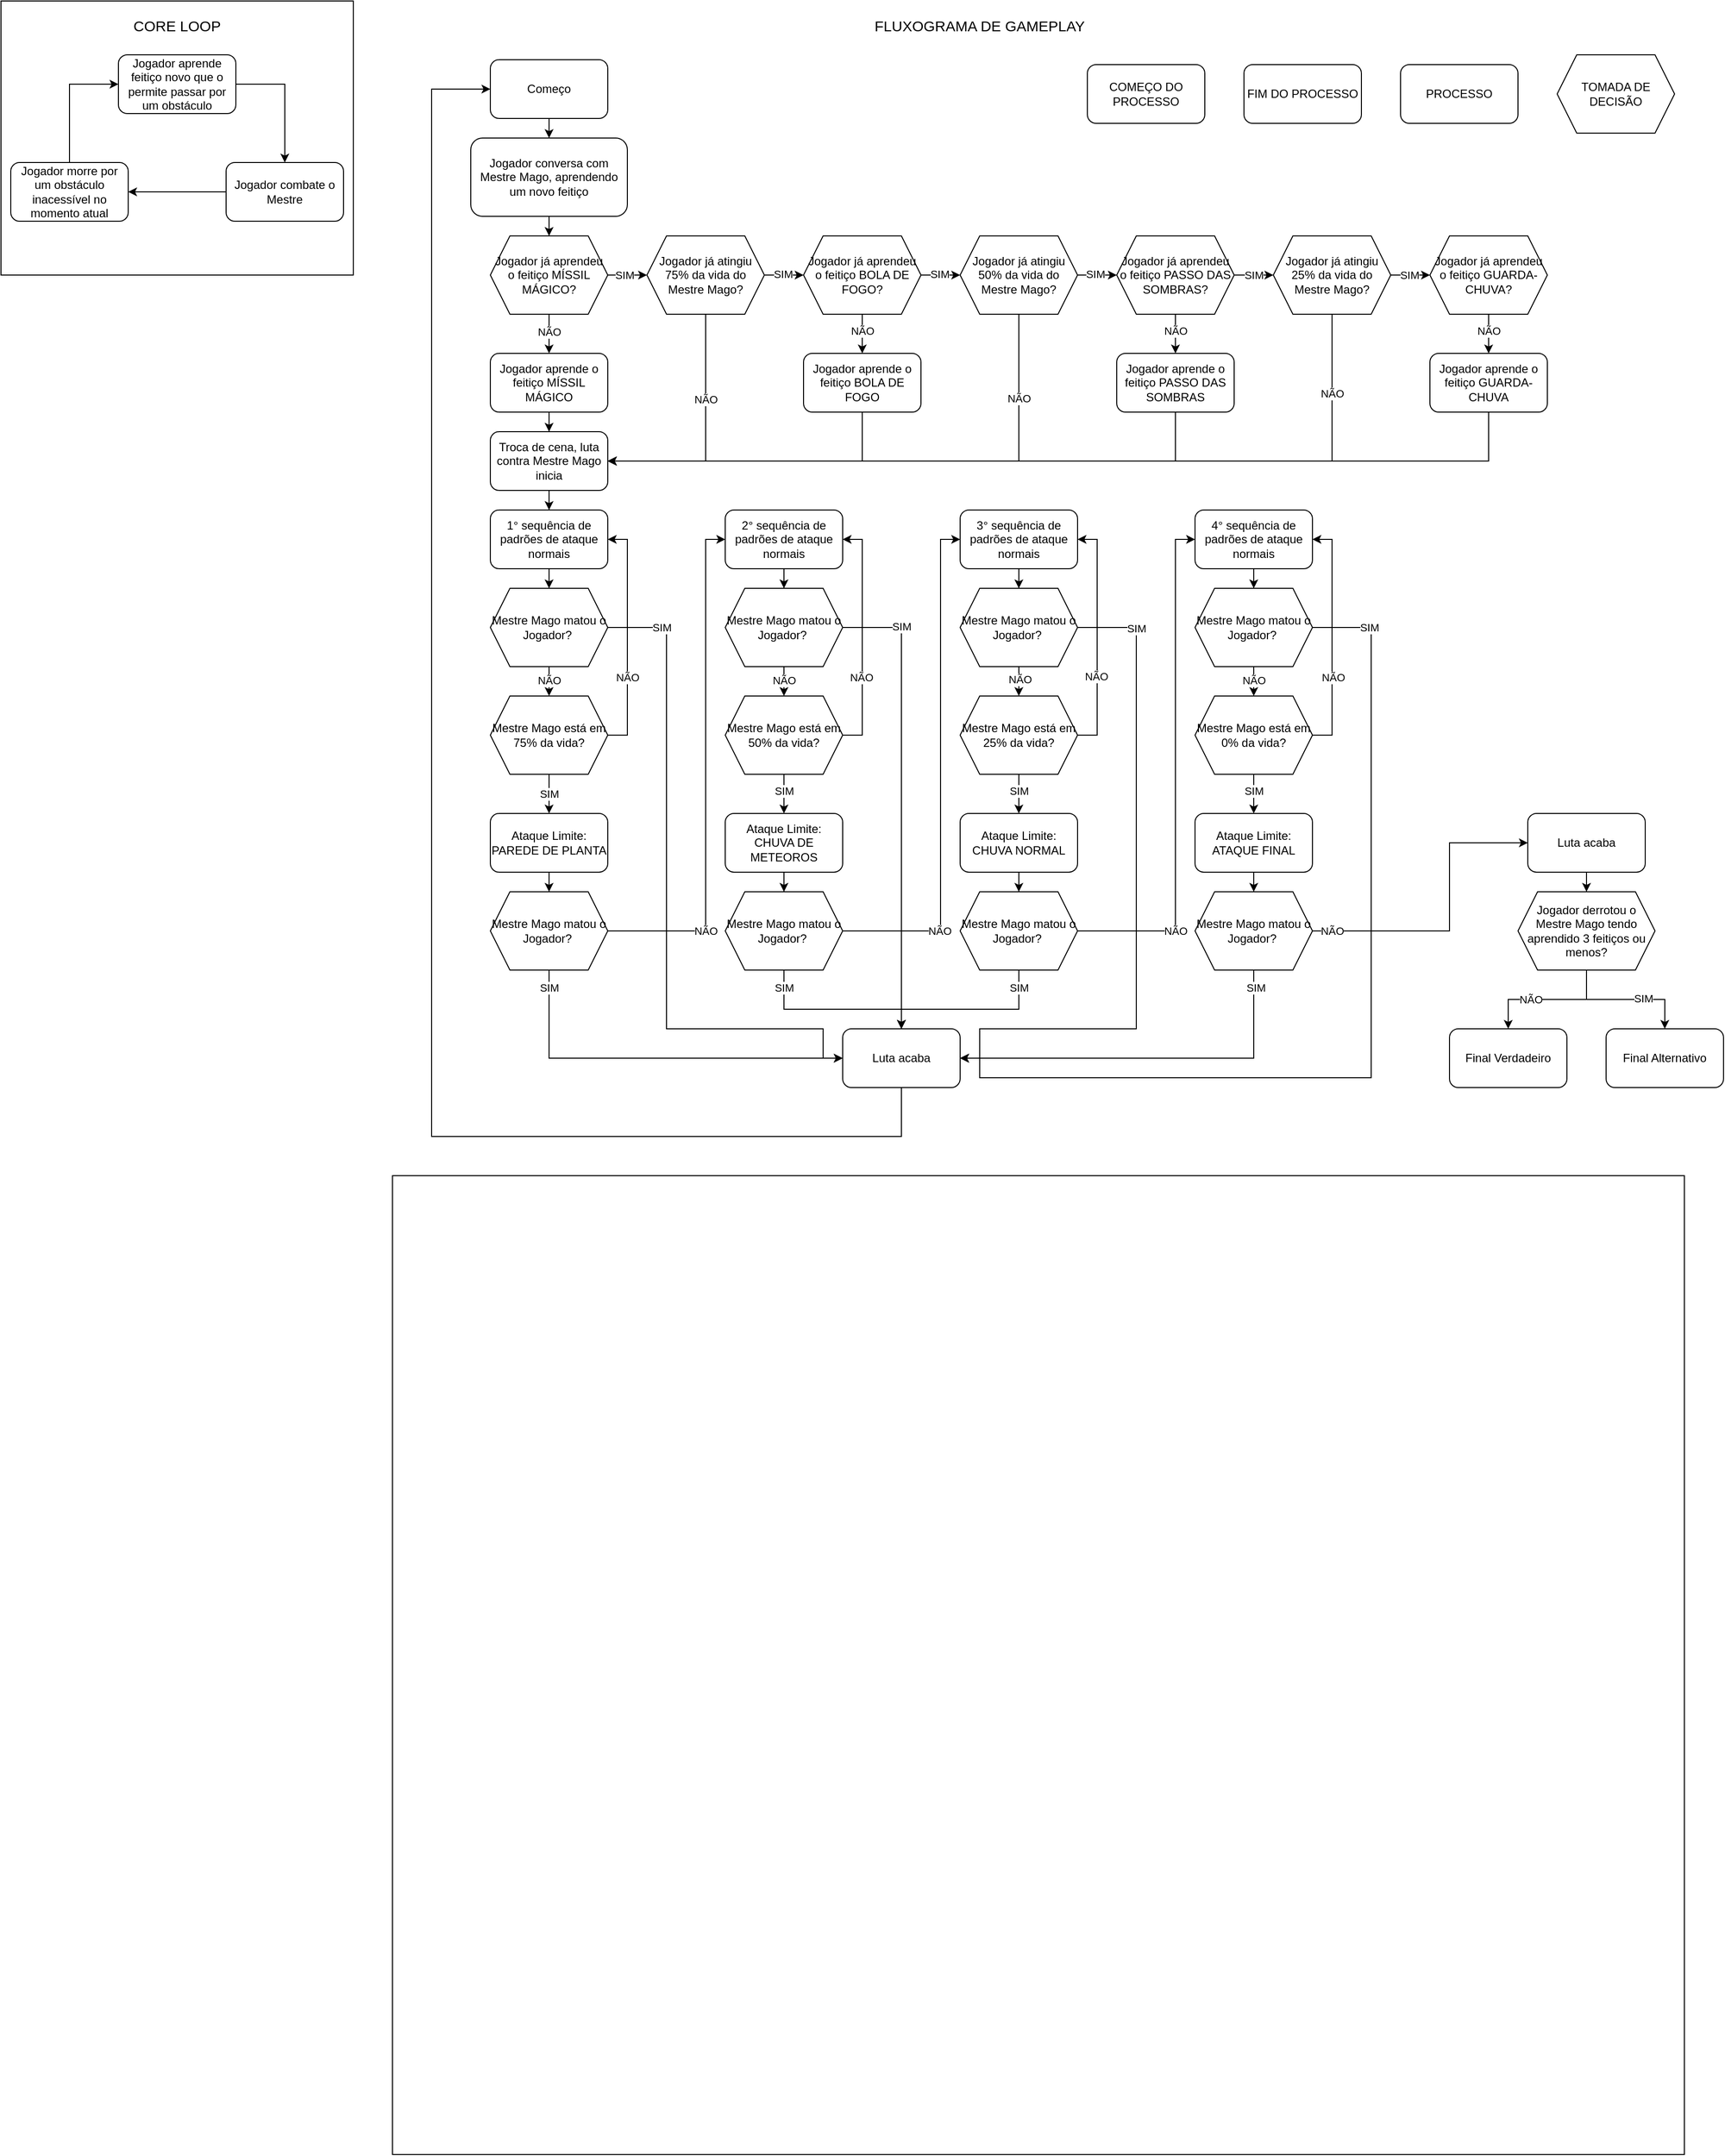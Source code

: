<mxfile version="28.0.7">
  <diagram name="Página-1" id="3i8s2AD5zy0yII2b-ubV">
    <mxGraphModel dx="2053" dy="672" grid="1" gridSize="10" guides="1" tooltips="1" connect="1" arrows="1" fold="1" page="1" pageScale="1" pageWidth="1000" pageHeight="2000" math="0" shadow="0">
      <root>
        <mxCell id="0" />
        <mxCell id="1" parent="0" />
        <mxCell id="Qa6UDb0__CtFwgnaw2m8-168" value="" style="rounded=0;whiteSpace=wrap;html=1;" vertex="1" parent="1">
          <mxGeometry x="200" y="1240" width="1320" height="1000" as="geometry" />
        </mxCell>
        <mxCell id="Qa6UDb0__CtFwgnaw2m8-167" value="FLUXOGRAMA DE GAMEPLAY" style="text;html=1;align=center;verticalAlign=middle;whiteSpace=wrap;rounded=0;fontSize=15;" vertex="1" parent="1">
          <mxGeometry x="200" y="50" width="1200" height="30" as="geometry" />
        </mxCell>
        <mxCell id="Qa6UDb0__CtFwgnaw2m8-43" value="" style="rounded=0;whiteSpace=wrap;html=1;" vertex="1" parent="1">
          <mxGeometry x="-200" y="40" width="360" height="280" as="geometry" />
        </mxCell>
        <mxCell id="vBZ28ntpl9EyvHKrwXHW-7" style="edgeStyle=orthogonalEdgeStyle;rounded=0;orthogonalLoop=1;jettySize=auto;html=1;entryX=0.5;entryY=0;entryDx=0;entryDy=0;" parent="1" source="vBZ28ntpl9EyvHKrwXHW-1" target="vBZ28ntpl9EyvHKrwXHW-2" edge="1">
          <mxGeometry relative="1" as="geometry">
            <Array as="points">
              <mxPoint x="90" y="125" />
            </Array>
          </mxGeometry>
        </mxCell>
        <mxCell id="vBZ28ntpl9EyvHKrwXHW-1" value="Jogador aprende feitiço novo que o permite passar por um obstáculo" style="rounded=1;whiteSpace=wrap;html=1;" parent="1" vertex="1">
          <mxGeometry x="-80" y="95" width="120" height="60" as="geometry" />
        </mxCell>
        <mxCell id="vBZ28ntpl9EyvHKrwXHW-4" style="edgeStyle=orthogonalEdgeStyle;rounded=0;orthogonalLoop=1;jettySize=auto;html=1;entryX=1;entryY=0.5;entryDx=0;entryDy=0;" parent="1" source="vBZ28ntpl9EyvHKrwXHW-2" target="vBZ28ntpl9EyvHKrwXHW-3" edge="1">
          <mxGeometry relative="1" as="geometry" />
        </mxCell>
        <mxCell id="vBZ28ntpl9EyvHKrwXHW-2" value="Jogador combate o Mestre" style="rounded=1;whiteSpace=wrap;html=1;" parent="1" vertex="1">
          <mxGeometry x="30" y="205" width="120" height="60" as="geometry" />
        </mxCell>
        <mxCell id="vBZ28ntpl9EyvHKrwXHW-5" style="edgeStyle=orthogonalEdgeStyle;rounded=0;orthogonalLoop=1;jettySize=auto;html=1;entryX=0;entryY=0.5;entryDx=0;entryDy=0;" parent="1" source="vBZ28ntpl9EyvHKrwXHW-3" target="vBZ28ntpl9EyvHKrwXHW-1" edge="1">
          <mxGeometry relative="1" as="geometry" />
        </mxCell>
        <mxCell id="vBZ28ntpl9EyvHKrwXHW-3" value="Jogador morre por um obstáculo inacessível no momento atual" style="rounded=1;whiteSpace=wrap;html=1;" parent="1" vertex="1">
          <mxGeometry x="-190" y="205" width="120" height="60" as="geometry" />
        </mxCell>
        <mxCell id="Qa6UDb0__CtFwgnaw2m8-10" style="edgeStyle=orthogonalEdgeStyle;rounded=0;orthogonalLoop=1;jettySize=auto;html=1;" edge="1" parent="1" source="Qa6UDb0__CtFwgnaw2m8-1" target="Qa6UDb0__CtFwgnaw2m8-3">
          <mxGeometry relative="1" as="geometry" />
        </mxCell>
        <mxCell id="Qa6UDb0__CtFwgnaw2m8-1" value="Começo" style="rounded=1;whiteSpace=wrap;html=1;fillColor=light-dark(#FFFFFF,#104E0E);" vertex="1" parent="1">
          <mxGeometry x="300" y="100" width="120" height="60" as="geometry" />
        </mxCell>
        <mxCell id="Qa6UDb0__CtFwgnaw2m8-76" style="edgeStyle=orthogonalEdgeStyle;rounded=0;orthogonalLoop=1;jettySize=auto;html=1;" edge="1" parent="1" source="Qa6UDb0__CtFwgnaw2m8-3" target="Qa6UDb0__CtFwgnaw2m8-45">
          <mxGeometry relative="1" as="geometry" />
        </mxCell>
        <mxCell id="Qa6UDb0__CtFwgnaw2m8-3" value="&lt;div&gt;Jogador conversa com Mestre Mago, aprendendo um novo feitiço&lt;/div&gt;" style="rounded=1;whiteSpace=wrap;html=1;" vertex="1" parent="1">
          <mxGeometry x="280" y="180" width="160" height="80" as="geometry" />
        </mxCell>
        <mxCell id="Qa6UDb0__CtFwgnaw2m8-12" style="edgeStyle=orthogonalEdgeStyle;rounded=0;orthogonalLoop=1;jettySize=auto;html=1;" edge="1" parent="1" source="Qa6UDb0__CtFwgnaw2m8-6" target="Qa6UDb0__CtFwgnaw2m8-7">
          <mxGeometry relative="1" as="geometry" />
        </mxCell>
        <mxCell id="Qa6UDb0__CtFwgnaw2m8-6" value="Troca de cena, luta contra Mestre Mago inicia" style="rounded=1;whiteSpace=wrap;html=1;" vertex="1" parent="1">
          <mxGeometry x="300" y="480" width="120" height="60" as="geometry" />
        </mxCell>
        <mxCell id="Qa6UDb0__CtFwgnaw2m8-301" style="edgeStyle=orthogonalEdgeStyle;rounded=0;orthogonalLoop=1;jettySize=auto;html=1;" edge="1" parent="1" source="Qa6UDb0__CtFwgnaw2m8-7" target="Qa6UDb0__CtFwgnaw2m8-300">
          <mxGeometry relative="1" as="geometry" />
        </mxCell>
        <mxCell id="Qa6UDb0__CtFwgnaw2m8-7" value="1° sequência de padrões de ataque normais" style="rounded=1;whiteSpace=wrap;html=1;" vertex="1" parent="1">
          <mxGeometry x="300" y="560" width="120" height="60" as="geometry" />
        </mxCell>
        <mxCell id="Qa6UDb0__CtFwgnaw2m8-17" style="edgeStyle=orthogonalEdgeStyle;rounded=0;orthogonalLoop=1;jettySize=auto;html=1;entryX=0;entryY=0.5;entryDx=0;entryDy=0;exitX=0.5;exitY=1;exitDx=0;exitDy=0;" edge="1" parent="1" source="Qa6UDb0__CtFwgnaw2m8-15" target="Qa6UDb0__CtFwgnaw2m8-1">
          <mxGeometry relative="1" as="geometry">
            <mxPoint x="300.0" y="90" as="targetPoint" />
            <Array as="points">
              <mxPoint x="720" y="1200" />
              <mxPoint x="240" y="1200" />
              <mxPoint x="240" y="130" />
            </Array>
          </mxGeometry>
        </mxCell>
        <mxCell id="Qa6UDb0__CtFwgnaw2m8-15" value="Luta acaba" style="rounded=1;whiteSpace=wrap;html=1;fillColor=light-dark(#FFFFFF,#9A3434);" vertex="1" parent="1">
          <mxGeometry x="660" y="1090" width="120" height="60" as="geometry" />
        </mxCell>
        <mxCell id="Qa6UDb0__CtFwgnaw2m8-180" style="edgeStyle=orthogonalEdgeStyle;rounded=0;orthogonalLoop=1;jettySize=auto;html=1;entryX=0.5;entryY=0;entryDx=0;entryDy=0;" edge="1" parent="1" source="Qa6UDb0__CtFwgnaw2m8-18" target="Qa6UDb0__CtFwgnaw2m8-37">
          <mxGeometry relative="1" as="geometry" />
        </mxCell>
        <mxCell id="Qa6UDb0__CtFwgnaw2m8-18" value="Ataque Limite: PAREDE DE PLANTA" style="rounded=1;whiteSpace=wrap;html=1;" vertex="1" parent="1">
          <mxGeometry x="300" y="870" width="120" height="60" as="geometry" />
        </mxCell>
        <mxCell id="Qa6UDb0__CtFwgnaw2m8-176" style="edgeStyle=orthogonalEdgeStyle;rounded=0;orthogonalLoop=1;jettySize=auto;html=1;" edge="1" parent="1" source="Qa6UDb0__CtFwgnaw2m8-24" target="Qa6UDb0__CtFwgnaw2m8-18">
          <mxGeometry relative="1" as="geometry" />
        </mxCell>
        <mxCell id="Qa6UDb0__CtFwgnaw2m8-177" value="SIM" style="edgeLabel;html=1;align=center;verticalAlign=middle;resizable=0;points=[];" vertex="1" connectable="0" parent="Qa6UDb0__CtFwgnaw2m8-176">
          <mxGeometry x="-0.258" y="1" relative="1" as="geometry">
            <mxPoint x="-1" y="5" as="offset" />
          </mxGeometry>
        </mxCell>
        <mxCell id="Qa6UDb0__CtFwgnaw2m8-245" style="edgeStyle=orthogonalEdgeStyle;rounded=0;orthogonalLoop=1;jettySize=auto;html=1;entryX=1;entryY=0.5;entryDx=0;entryDy=0;" edge="1" parent="1" source="Qa6UDb0__CtFwgnaw2m8-24" target="Qa6UDb0__CtFwgnaw2m8-7">
          <mxGeometry relative="1" as="geometry">
            <mxPoint x="420" y="700" as="targetPoint" />
            <Array as="points">
              <mxPoint x="440" y="790" />
              <mxPoint x="440" y="590" />
            </Array>
          </mxGeometry>
        </mxCell>
        <mxCell id="Qa6UDb0__CtFwgnaw2m8-246" value="NÃO" style="edgeLabel;html=1;align=center;verticalAlign=middle;resizable=0;points=[];" vertex="1" connectable="0" parent="Qa6UDb0__CtFwgnaw2m8-245">
          <mxGeometry x="-0.031" y="1" relative="1" as="geometry">
            <mxPoint x="1" y="37" as="offset" />
          </mxGeometry>
        </mxCell>
        <mxCell id="Qa6UDb0__CtFwgnaw2m8-24" value="Mestre Mago está em 75% da vida?" style="shape=hexagon;perimeter=hexagonPerimeter2;whiteSpace=wrap;html=1;fixedSize=1;fillColor=light-dark(#FFFFFF,#E28507);" vertex="1" parent="1">
          <mxGeometry x="300" y="750" width="120" height="80" as="geometry" />
        </mxCell>
        <mxCell id="Qa6UDb0__CtFwgnaw2m8-181" style="edgeStyle=orthogonalEdgeStyle;rounded=0;orthogonalLoop=1;jettySize=auto;html=1;entryX=0;entryY=0.5;entryDx=0;entryDy=0;" edge="1" parent="1" source="Qa6UDb0__CtFwgnaw2m8-37" target="Qa6UDb0__CtFwgnaw2m8-92">
          <mxGeometry relative="1" as="geometry">
            <Array as="points">
              <mxPoint x="520" y="990" />
              <mxPoint x="520" y="590" />
            </Array>
          </mxGeometry>
        </mxCell>
        <mxCell id="Qa6UDb0__CtFwgnaw2m8-182" value="NÃO" style="edgeLabel;html=1;align=center;verticalAlign=middle;resizable=0;points=[];" vertex="1" connectable="0" parent="Qa6UDb0__CtFwgnaw2m8-181">
          <mxGeometry x="0.042" relative="1" as="geometry">
            <mxPoint y="171" as="offset" />
          </mxGeometry>
        </mxCell>
        <mxCell id="Qa6UDb0__CtFwgnaw2m8-307" style="edgeStyle=orthogonalEdgeStyle;rounded=0;orthogonalLoop=1;jettySize=auto;html=1;entryX=0;entryY=0.5;entryDx=0;entryDy=0;" edge="1" parent="1" source="Qa6UDb0__CtFwgnaw2m8-37" target="Qa6UDb0__CtFwgnaw2m8-15">
          <mxGeometry relative="1" as="geometry">
            <mxPoint x="630" y="1100" as="targetPoint" />
            <Array as="points">
              <mxPoint x="360" y="1120" />
            </Array>
          </mxGeometry>
        </mxCell>
        <mxCell id="Qa6UDb0__CtFwgnaw2m8-314" value="SIM" style="edgeLabel;html=1;align=center;verticalAlign=middle;resizable=0;points=[];" vertex="1" connectable="0" parent="Qa6UDb0__CtFwgnaw2m8-307">
          <mxGeometry x="-0.907" relative="1" as="geometry">
            <mxPoint as="offset" />
          </mxGeometry>
        </mxCell>
        <mxCell id="Qa6UDb0__CtFwgnaw2m8-37" value="Mestre Mago matou o Jogador?&amp;nbsp;" style="shape=hexagon;perimeter=hexagonPerimeter2;whiteSpace=wrap;html=1;fixedSize=1;fillColor=light-dark(#FFFFFF,#E28507);" vertex="1" parent="1">
          <mxGeometry x="300" y="950" width="120" height="80" as="geometry" />
        </mxCell>
        <mxCell id="Qa6UDb0__CtFwgnaw2m8-44" value="CORE LOOP" style="text;html=1;align=center;verticalAlign=middle;whiteSpace=wrap;rounded=0;fontSize=15;" vertex="1" parent="1">
          <mxGeometry x="-200" y="50" width="360" height="30" as="geometry" />
        </mxCell>
        <mxCell id="Qa6UDb0__CtFwgnaw2m8-78" style="edgeStyle=orthogonalEdgeStyle;rounded=0;orthogonalLoop=1;jettySize=auto;html=1;entryX=0.5;entryY=0;entryDx=0;entryDy=0;" edge="1" parent="1" source="Qa6UDb0__CtFwgnaw2m8-45" target="Qa6UDb0__CtFwgnaw2m8-52">
          <mxGeometry relative="1" as="geometry" />
        </mxCell>
        <mxCell id="Qa6UDb0__CtFwgnaw2m8-79" value="NÃO" style="edgeLabel;html=1;align=center;verticalAlign=middle;resizable=0;points=[];" vertex="1" connectable="0" parent="Qa6UDb0__CtFwgnaw2m8-78">
          <mxGeometry x="-0.13" relative="1" as="geometry">
            <mxPoint as="offset" />
          </mxGeometry>
        </mxCell>
        <mxCell id="Qa6UDb0__CtFwgnaw2m8-81" style="edgeStyle=orthogonalEdgeStyle;rounded=0;orthogonalLoop=1;jettySize=auto;html=1;entryX=0;entryY=0.5;entryDx=0;entryDy=0;" edge="1" parent="1" source="Qa6UDb0__CtFwgnaw2m8-45" target="Qa6UDb0__CtFwgnaw2m8-250">
          <mxGeometry relative="1" as="geometry">
            <mxPoint x="440" y="410" as="targetPoint" />
            <Array as="points">
              <mxPoint x="450" y="320" />
              <mxPoint x="450" y="320" />
            </Array>
          </mxGeometry>
        </mxCell>
        <mxCell id="Qa6UDb0__CtFwgnaw2m8-253" value="SIM" style="edgeLabel;html=1;align=center;verticalAlign=middle;resizable=0;points=[];" vertex="1" connectable="0" parent="Qa6UDb0__CtFwgnaw2m8-81">
          <mxGeometry x="-0.15" relative="1" as="geometry">
            <mxPoint as="offset" />
          </mxGeometry>
        </mxCell>
        <mxCell id="Qa6UDb0__CtFwgnaw2m8-45" value="Jogador já aprendeu o feitiço MÍSSIL MÁGICO?" style="shape=hexagon;perimeter=hexagonPerimeter2;whiteSpace=wrap;html=1;fixedSize=1;fillColor=light-dark(#FFFFFF,#E28507);" vertex="1" parent="1">
          <mxGeometry x="300" y="280" width="120" height="80" as="geometry" />
        </mxCell>
        <mxCell id="Qa6UDb0__CtFwgnaw2m8-77" style="edgeStyle=orthogonalEdgeStyle;rounded=0;orthogonalLoop=1;jettySize=auto;html=1;entryX=0.5;entryY=0;entryDx=0;entryDy=0;" edge="1" parent="1" source="Qa6UDb0__CtFwgnaw2m8-52" target="Qa6UDb0__CtFwgnaw2m8-6">
          <mxGeometry relative="1" as="geometry" />
        </mxCell>
        <mxCell id="Qa6UDb0__CtFwgnaw2m8-52" value="Jogador aprende o feitiço MÍSSIL MÁGICO" style="rounded=1;whiteSpace=wrap;html=1;" vertex="1" parent="1">
          <mxGeometry x="300" y="400" width="120" height="60" as="geometry" />
        </mxCell>
        <mxCell id="Qa6UDb0__CtFwgnaw2m8-86" style="edgeStyle=orthogonalEdgeStyle;rounded=0;orthogonalLoop=1;jettySize=auto;html=1;entryX=0.5;entryY=0;entryDx=0;entryDy=0;" edge="1" parent="1" source="Qa6UDb0__CtFwgnaw2m8-83" target="Qa6UDb0__CtFwgnaw2m8-85">
          <mxGeometry relative="1" as="geometry" />
        </mxCell>
        <mxCell id="Qa6UDb0__CtFwgnaw2m8-87" value="NÃO" style="edgeLabel;html=1;align=center;verticalAlign=middle;resizable=0;points=[];" vertex="1" connectable="0" parent="Qa6UDb0__CtFwgnaw2m8-86">
          <mxGeometry x="-0.17" relative="1" as="geometry">
            <mxPoint as="offset" />
          </mxGeometry>
        </mxCell>
        <mxCell id="Qa6UDb0__CtFwgnaw2m8-262" style="edgeStyle=orthogonalEdgeStyle;rounded=0;orthogonalLoop=1;jettySize=auto;html=1;entryX=0;entryY=0.5;entryDx=0;entryDy=0;" edge="1" parent="1" source="Qa6UDb0__CtFwgnaw2m8-83" target="Qa6UDb0__CtFwgnaw2m8-261">
          <mxGeometry relative="1" as="geometry" />
        </mxCell>
        <mxCell id="Qa6UDb0__CtFwgnaw2m8-263" value="SIM" style="edgeLabel;html=1;align=center;verticalAlign=middle;resizable=0;points=[];" vertex="1" connectable="0" parent="Qa6UDb0__CtFwgnaw2m8-262">
          <mxGeometry x="-0.05" y="1" relative="1" as="geometry">
            <mxPoint as="offset" />
          </mxGeometry>
        </mxCell>
        <mxCell id="Qa6UDb0__CtFwgnaw2m8-83" value="Jogador já aprendeu o feitiço BOLA DE FOGO?" style="shape=hexagon;perimeter=hexagonPerimeter2;whiteSpace=wrap;html=1;fixedSize=1;fillColor=light-dark(#FFFFFF,#E28507);" vertex="1" parent="1">
          <mxGeometry x="620" y="280" width="120" height="80" as="geometry" />
        </mxCell>
        <mxCell id="Qa6UDb0__CtFwgnaw2m8-101" style="edgeStyle=orthogonalEdgeStyle;rounded=0;orthogonalLoop=1;jettySize=auto;html=1;exitX=0.5;exitY=1;exitDx=0;exitDy=0;" edge="1" parent="1" source="Qa6UDb0__CtFwgnaw2m8-85">
          <mxGeometry relative="1" as="geometry">
            <mxPoint x="420" y="510" as="targetPoint" />
            <Array as="points">
              <mxPoint x="680" y="510" />
            </Array>
          </mxGeometry>
        </mxCell>
        <mxCell id="Qa6UDb0__CtFwgnaw2m8-85" value="Jogador aprende o feitiço&amp;nbsp;BOLA DE FOGO" style="rounded=1;whiteSpace=wrap;html=1;" vertex="1" parent="1">
          <mxGeometry x="620" y="400" width="120" height="60" as="geometry" />
        </mxCell>
        <mxCell id="Qa6UDb0__CtFwgnaw2m8-322" style="edgeStyle=orthogonalEdgeStyle;rounded=0;orthogonalLoop=1;jettySize=auto;html=1;entryX=0.5;entryY=0;entryDx=0;entryDy=0;" edge="1" parent="1" source="Qa6UDb0__CtFwgnaw2m8-92" target="Qa6UDb0__CtFwgnaw2m8-317">
          <mxGeometry relative="1" as="geometry" />
        </mxCell>
        <mxCell id="Qa6UDb0__CtFwgnaw2m8-92" value="2° sequência de padrões de ataque normais" style="rounded=1;whiteSpace=wrap;html=1;" vertex="1" parent="1">
          <mxGeometry x="540" y="560" width="120" height="60" as="geometry" />
        </mxCell>
        <mxCell id="Qa6UDb0__CtFwgnaw2m8-196" style="edgeStyle=orthogonalEdgeStyle;rounded=0;orthogonalLoop=1;jettySize=auto;html=1;entryX=0.5;entryY=0;entryDx=0;entryDy=0;" edge="1" parent="1" source="Qa6UDb0__CtFwgnaw2m8-94" target="Qa6UDb0__CtFwgnaw2m8-195">
          <mxGeometry relative="1" as="geometry" />
        </mxCell>
        <mxCell id="Qa6UDb0__CtFwgnaw2m8-94" value="Ataque Limite: CHUVA DE METEOROS" style="rounded=1;whiteSpace=wrap;html=1;" vertex="1" parent="1">
          <mxGeometry x="540" y="870" width="120" height="60" as="geometry" />
        </mxCell>
        <mxCell id="Qa6UDb0__CtFwgnaw2m8-95" style="edgeStyle=orthogonalEdgeStyle;rounded=0;orthogonalLoop=1;jettySize=auto;html=1;" edge="1" source="Qa6UDb0__CtFwgnaw2m8-99" target="Qa6UDb0__CtFwgnaw2m8-94" parent="1">
          <mxGeometry relative="1" as="geometry" />
        </mxCell>
        <mxCell id="Qa6UDb0__CtFwgnaw2m8-96" value="&lt;div&gt;SIM&lt;/div&gt;" style="edgeLabel;html=1;align=center;verticalAlign=middle;resizable=0;points=[];" vertex="1" connectable="0" parent="Qa6UDb0__CtFwgnaw2m8-95">
          <mxGeometry x="-0.15" relative="1" as="geometry">
            <mxPoint as="offset" />
          </mxGeometry>
        </mxCell>
        <mxCell id="Qa6UDb0__CtFwgnaw2m8-99" value="Mestre Mago está em 50% da vida?" style="shape=hexagon;perimeter=hexagonPerimeter2;whiteSpace=wrap;html=1;fixedSize=1;fillColor=light-dark(#FFFFFF,#E28507);" vertex="1" parent="1">
          <mxGeometry x="540" y="750" width="120" height="80" as="geometry" />
        </mxCell>
        <mxCell id="Qa6UDb0__CtFwgnaw2m8-107" style="edgeStyle=orthogonalEdgeStyle;rounded=0;orthogonalLoop=1;jettySize=auto;html=1;entryX=0.5;entryY=0;entryDx=0;entryDy=0;" edge="1" source="Qa6UDb0__CtFwgnaw2m8-109" target="Qa6UDb0__CtFwgnaw2m8-111" parent="1">
          <mxGeometry relative="1" as="geometry" />
        </mxCell>
        <mxCell id="Qa6UDb0__CtFwgnaw2m8-108" value="NÃO" style="edgeLabel;html=1;align=center;verticalAlign=middle;resizable=0;points=[];" vertex="1" connectable="0" parent="Qa6UDb0__CtFwgnaw2m8-107">
          <mxGeometry x="-0.17" relative="1" as="geometry">
            <mxPoint as="offset" />
          </mxGeometry>
        </mxCell>
        <mxCell id="Qa6UDb0__CtFwgnaw2m8-143" style="edgeStyle=orthogonalEdgeStyle;rounded=0;orthogonalLoop=1;jettySize=auto;html=1;entryX=0;entryY=0.5;entryDx=0;entryDy=0;" edge="1" parent="1" source="Qa6UDb0__CtFwgnaw2m8-109" target="Qa6UDb0__CtFwgnaw2m8-266">
          <mxGeometry relative="1" as="geometry">
            <mxPoint x="1160" y="220" as="targetPoint" />
            <Array as="points">
              <mxPoint x="1060" y="320" />
            </Array>
          </mxGeometry>
        </mxCell>
        <mxCell id="Qa6UDb0__CtFwgnaw2m8-144" value="SIM" style="edgeLabel;html=1;align=center;verticalAlign=middle;resizable=0;points=[];" vertex="1" connectable="0" parent="Qa6UDb0__CtFwgnaw2m8-143">
          <mxGeometry x="-0.009" y="1" relative="1" as="geometry">
            <mxPoint y="1" as="offset" />
          </mxGeometry>
        </mxCell>
        <mxCell id="Qa6UDb0__CtFwgnaw2m8-109" value="Jogador já aprendeu o feitiço PASSO DAS SOMBRAS?" style="shape=hexagon;perimeter=hexagonPerimeter2;whiteSpace=wrap;html=1;fixedSize=1;fillColor=light-dark(#FFFFFF,#E28507);" vertex="1" parent="1">
          <mxGeometry x="940" y="280" width="120" height="80" as="geometry" />
        </mxCell>
        <mxCell id="Qa6UDb0__CtFwgnaw2m8-110" style="edgeStyle=orthogonalEdgeStyle;rounded=0;orthogonalLoop=1;jettySize=auto;html=1;entryX=1;entryY=0.5;entryDx=0;entryDy=0;" edge="1" source="Qa6UDb0__CtFwgnaw2m8-111" target="Qa6UDb0__CtFwgnaw2m8-6" parent="1">
          <mxGeometry relative="1" as="geometry">
            <mxPoint x="730" y="510" as="targetPoint" />
            <Array as="points">
              <mxPoint x="1000" y="510" />
            </Array>
          </mxGeometry>
        </mxCell>
        <mxCell id="Qa6UDb0__CtFwgnaw2m8-111" value="Jogador aprende o feitiço&amp;nbsp;PASSO DAS SOMBRAS" style="rounded=1;whiteSpace=wrap;html=1;" vertex="1" parent="1">
          <mxGeometry x="940" y="400" width="120" height="60" as="geometry" />
        </mxCell>
        <mxCell id="Qa6UDb0__CtFwgnaw2m8-328" style="edgeStyle=orthogonalEdgeStyle;rounded=0;orthogonalLoop=1;jettySize=auto;html=1;entryX=0.5;entryY=0;entryDx=0;entryDy=0;" edge="1" parent="1" source="Qa6UDb0__CtFwgnaw2m8-115" target="Qa6UDb0__CtFwgnaw2m8-327">
          <mxGeometry relative="1" as="geometry" />
        </mxCell>
        <mxCell id="Qa6UDb0__CtFwgnaw2m8-115" value="3° sequência de padrões de ataque normais" style="rounded=1;whiteSpace=wrap;html=1;" vertex="1" parent="1">
          <mxGeometry x="780" y="560" width="120" height="60" as="geometry" />
        </mxCell>
        <mxCell id="Qa6UDb0__CtFwgnaw2m8-128" style="edgeStyle=orthogonalEdgeStyle;rounded=0;orthogonalLoop=1;jettySize=auto;html=1;entryX=0.5;entryY=0;entryDx=0;entryDy=0;" edge="1" source="Qa6UDb0__CtFwgnaw2m8-130" target="Qa6UDb0__CtFwgnaw2m8-132" parent="1">
          <mxGeometry relative="1" as="geometry" />
        </mxCell>
        <mxCell id="Qa6UDb0__CtFwgnaw2m8-129" value="NÃO" style="edgeLabel;html=1;align=center;verticalAlign=middle;resizable=0;points=[];" vertex="1" connectable="0" parent="Qa6UDb0__CtFwgnaw2m8-128">
          <mxGeometry x="-0.17" relative="1" as="geometry">
            <mxPoint as="offset" />
          </mxGeometry>
        </mxCell>
        <mxCell id="Qa6UDb0__CtFwgnaw2m8-130" value="Jogador já aprendeu o feitiço GUARDA-CHUVA?" style="shape=hexagon;perimeter=hexagonPerimeter2;whiteSpace=wrap;html=1;fixedSize=1;fillColor=light-dark(#FFFFFF,#E28507);" vertex="1" parent="1">
          <mxGeometry x="1260" y="280" width="120" height="80" as="geometry" />
        </mxCell>
        <mxCell id="Qa6UDb0__CtFwgnaw2m8-131" style="edgeStyle=orthogonalEdgeStyle;rounded=0;orthogonalLoop=1;jettySize=auto;html=1;entryX=1;entryY=0.5;entryDx=0;entryDy=0;" edge="1" source="Qa6UDb0__CtFwgnaw2m8-132" target="Qa6UDb0__CtFwgnaw2m8-6" parent="1">
          <mxGeometry relative="1" as="geometry">
            <mxPoint x="740" y="510" as="targetPoint" />
            <Array as="points">
              <mxPoint x="1320" y="510" />
            </Array>
          </mxGeometry>
        </mxCell>
        <mxCell id="Qa6UDb0__CtFwgnaw2m8-132" value="Jogador aprende o feitiço GUARDA-CHUVA" style="rounded=1;whiteSpace=wrap;html=1;" vertex="1" parent="1">
          <mxGeometry x="1260" y="400" width="120" height="60" as="geometry" />
        </mxCell>
        <mxCell id="Qa6UDb0__CtFwgnaw2m8-334" style="edgeStyle=orthogonalEdgeStyle;rounded=0;orthogonalLoop=1;jettySize=auto;html=1;entryX=0.5;entryY=0;entryDx=0;entryDy=0;" edge="1" parent="1" source="Qa6UDb0__CtFwgnaw2m8-136" target="Qa6UDb0__CtFwgnaw2m8-333">
          <mxGeometry relative="1" as="geometry" />
        </mxCell>
        <mxCell id="Qa6UDb0__CtFwgnaw2m8-136" value="4° sequência de padrões de ataque normais" style="rounded=1;whiteSpace=wrap;html=1;" vertex="1" parent="1">
          <mxGeometry x="1020" y="560" width="120" height="60" as="geometry" />
        </mxCell>
        <mxCell id="Qa6UDb0__CtFwgnaw2m8-197" style="edgeStyle=orthogonalEdgeStyle;rounded=0;orthogonalLoop=1;jettySize=auto;html=1;entryX=0;entryY=0.5;entryDx=0;entryDy=0;" edge="1" parent="1" source="Qa6UDb0__CtFwgnaw2m8-195" target="Qa6UDb0__CtFwgnaw2m8-115">
          <mxGeometry relative="1" as="geometry">
            <Array as="points">
              <mxPoint x="760" y="990" />
              <mxPoint x="760" y="590" />
            </Array>
          </mxGeometry>
        </mxCell>
        <mxCell id="Qa6UDb0__CtFwgnaw2m8-198" value="NÃO" style="edgeLabel;html=1;align=center;verticalAlign=middle;resizable=0;points=[];" vertex="1" connectable="0" parent="Qa6UDb0__CtFwgnaw2m8-197">
          <mxGeometry x="0.033" y="1" relative="1" as="geometry">
            <mxPoint y="168" as="offset" />
          </mxGeometry>
        </mxCell>
        <mxCell id="Qa6UDb0__CtFwgnaw2m8-226" style="edgeStyle=orthogonalEdgeStyle;rounded=0;orthogonalLoop=1;jettySize=auto;html=1;exitX=0.5;exitY=1;exitDx=0;exitDy=0;entryX=0.5;entryY=0;entryDx=0;entryDy=0;" edge="1" parent="1" source="Qa6UDb0__CtFwgnaw2m8-195" target="Qa6UDb0__CtFwgnaw2m8-15">
          <mxGeometry relative="1" as="geometry">
            <mxPoint x="720" y="960" as="targetPoint" />
            <Array as="points">
              <mxPoint x="600" y="1070" />
              <mxPoint x="720" y="1070" />
            </Array>
          </mxGeometry>
        </mxCell>
        <mxCell id="Qa6UDb0__CtFwgnaw2m8-342" value="SIM" style="edgeLabel;html=1;align=center;verticalAlign=middle;resizable=0;points=[];" vertex="1" connectable="0" parent="Qa6UDb0__CtFwgnaw2m8-226">
          <mxGeometry x="-0.807" relative="1" as="geometry">
            <mxPoint as="offset" />
          </mxGeometry>
        </mxCell>
        <mxCell id="Qa6UDb0__CtFwgnaw2m8-195" value="Mestre Mago matou o Jogador?&amp;nbsp;" style="shape=hexagon;perimeter=hexagonPerimeter2;whiteSpace=wrap;html=1;fixedSize=1;fillColor=light-dark(#FFFFFF,#E28507);" vertex="1" parent="1">
          <mxGeometry x="540" y="950" width="120" height="80" as="geometry" />
        </mxCell>
        <mxCell id="Qa6UDb0__CtFwgnaw2m8-200" value="Mestre Mago está em 25% da vida?" style="shape=hexagon;perimeter=hexagonPerimeter2;whiteSpace=wrap;html=1;fixedSize=1;fillColor=light-dark(#FFFFFF,#E28507);" vertex="1" parent="1">
          <mxGeometry x="780" y="750" width="120" height="80" as="geometry" />
        </mxCell>
        <mxCell id="Qa6UDb0__CtFwgnaw2m8-201" style="edgeStyle=orthogonalEdgeStyle;rounded=0;orthogonalLoop=1;jettySize=auto;html=1;" edge="1" source="Qa6UDb0__CtFwgnaw2m8-200" target="Qa6UDb0__CtFwgnaw2m8-203" parent="1">
          <mxGeometry relative="1" as="geometry" />
        </mxCell>
        <mxCell id="Qa6UDb0__CtFwgnaw2m8-202" value="&lt;div&gt;SIM&lt;/div&gt;" style="edgeLabel;html=1;align=center;verticalAlign=middle;resizable=0;points=[];" vertex="1" connectable="0" parent="Qa6UDb0__CtFwgnaw2m8-201">
          <mxGeometry x="-0.15" relative="1" as="geometry">
            <mxPoint as="offset" />
          </mxGeometry>
        </mxCell>
        <mxCell id="Qa6UDb0__CtFwgnaw2m8-203" value="Ataque Limite: CHUVA NORMAL" style="rounded=1;whiteSpace=wrap;html=1;" vertex="1" parent="1">
          <mxGeometry x="780" y="870" width="120" height="60" as="geometry" />
        </mxCell>
        <mxCell id="Qa6UDb0__CtFwgnaw2m8-204" style="edgeStyle=orthogonalEdgeStyle;rounded=0;orthogonalLoop=1;jettySize=auto;html=1;entryX=0.5;entryY=0;entryDx=0;entryDy=0;" edge="1" source="Qa6UDb0__CtFwgnaw2m8-203" target="Qa6UDb0__CtFwgnaw2m8-205" parent="1">
          <mxGeometry relative="1" as="geometry" />
        </mxCell>
        <mxCell id="Qa6UDb0__CtFwgnaw2m8-227" style="edgeStyle=orthogonalEdgeStyle;rounded=0;orthogonalLoop=1;jettySize=auto;html=1;exitX=0.5;exitY=1;exitDx=0;exitDy=0;entryX=0.5;entryY=0;entryDx=0;entryDy=0;" edge="1" parent="1" source="Qa6UDb0__CtFwgnaw2m8-205" target="Qa6UDb0__CtFwgnaw2m8-15">
          <mxGeometry relative="1" as="geometry">
            <mxPoint x="730" y="1080" as="targetPoint" />
            <Array as="points">
              <mxPoint x="840" y="1070" />
              <mxPoint x="720" y="1070" />
            </Array>
          </mxGeometry>
        </mxCell>
        <mxCell id="Qa6UDb0__CtFwgnaw2m8-340" value="SIM" style="edgeLabel;html=1;align=center;verticalAlign=middle;resizable=0;points=[];" vertex="1" connectable="0" parent="Qa6UDb0__CtFwgnaw2m8-227">
          <mxGeometry x="-0.807" relative="1" as="geometry">
            <mxPoint as="offset" />
          </mxGeometry>
        </mxCell>
        <mxCell id="Qa6UDb0__CtFwgnaw2m8-205" value="Mestre Mago matou o Jogador?&amp;nbsp;" style="shape=hexagon;perimeter=hexagonPerimeter2;whiteSpace=wrap;html=1;fixedSize=1;fillColor=light-dark(#FFFFFF,#E28507);" vertex="1" parent="1">
          <mxGeometry x="780" y="950" width="120" height="80" as="geometry" />
        </mxCell>
        <mxCell id="Qa6UDb0__CtFwgnaw2m8-206" style="edgeStyle=orthogonalEdgeStyle;rounded=0;orthogonalLoop=1;jettySize=auto;html=1;entryX=0;entryY=0.5;entryDx=0;entryDy=0;" edge="1" source="Qa6UDb0__CtFwgnaw2m8-205" parent="1">
          <mxGeometry relative="1" as="geometry">
            <mxPoint x="1020" y="590" as="targetPoint" />
            <Array as="points">
              <mxPoint x="1000" y="990" />
              <mxPoint x="1000" y="590" />
            </Array>
          </mxGeometry>
        </mxCell>
        <mxCell id="Qa6UDb0__CtFwgnaw2m8-207" value="NÃO" style="edgeLabel;html=1;align=center;verticalAlign=middle;resizable=0;points=[];" vertex="1" connectable="0" parent="Qa6UDb0__CtFwgnaw2m8-206">
          <mxGeometry x="0.033" y="1" relative="1" as="geometry">
            <mxPoint x="1" y="168" as="offset" />
          </mxGeometry>
        </mxCell>
        <mxCell id="Qa6UDb0__CtFwgnaw2m8-210" value="Mestre Mago está em 0% da vida?" style="shape=hexagon;perimeter=hexagonPerimeter2;whiteSpace=wrap;html=1;fixedSize=1;fillColor=light-dark(#FFFFFF,#E28507);" vertex="1" parent="1">
          <mxGeometry x="1020" y="750" width="120" height="80" as="geometry" />
        </mxCell>
        <mxCell id="Qa6UDb0__CtFwgnaw2m8-211" style="edgeStyle=orthogonalEdgeStyle;rounded=0;orthogonalLoop=1;jettySize=auto;html=1;" edge="1" source="Qa6UDb0__CtFwgnaw2m8-210" target="Qa6UDb0__CtFwgnaw2m8-213" parent="1">
          <mxGeometry relative="1" as="geometry" />
        </mxCell>
        <mxCell id="Qa6UDb0__CtFwgnaw2m8-212" value="&lt;div&gt;SIM&lt;/div&gt;" style="edgeLabel;html=1;align=center;verticalAlign=middle;resizable=0;points=[];" vertex="1" connectable="0" parent="Qa6UDb0__CtFwgnaw2m8-211">
          <mxGeometry x="-0.15" relative="1" as="geometry">
            <mxPoint as="offset" />
          </mxGeometry>
        </mxCell>
        <mxCell id="Qa6UDb0__CtFwgnaw2m8-213" value="Ataque Limite: ATAQUE FINAL" style="rounded=1;whiteSpace=wrap;html=1;" vertex="1" parent="1">
          <mxGeometry x="1020" y="870" width="120" height="60" as="geometry" />
        </mxCell>
        <mxCell id="Qa6UDb0__CtFwgnaw2m8-223" style="edgeStyle=orthogonalEdgeStyle;rounded=0;orthogonalLoop=1;jettySize=auto;html=1;entryX=1;entryY=0.5;entryDx=0;entryDy=0;" edge="1" parent="1" source="Qa6UDb0__CtFwgnaw2m8-214" target="Qa6UDb0__CtFwgnaw2m8-15">
          <mxGeometry relative="1" as="geometry">
            <mxPoint x="720" y="960" as="targetPoint" />
            <Array as="points">
              <mxPoint x="1080" y="1120" />
            </Array>
          </mxGeometry>
        </mxCell>
        <mxCell id="Qa6UDb0__CtFwgnaw2m8-338" value="SIM" style="edgeLabel;html=1;align=center;verticalAlign=middle;resizable=0;points=[];" vertex="1" connectable="0" parent="Qa6UDb0__CtFwgnaw2m8-223">
          <mxGeometry x="-0.909" y="2" relative="1" as="geometry">
            <mxPoint as="offset" />
          </mxGeometry>
        </mxCell>
        <mxCell id="Qa6UDb0__CtFwgnaw2m8-239" style="edgeStyle=orthogonalEdgeStyle;rounded=0;orthogonalLoop=1;jettySize=auto;html=1;entryX=0;entryY=0.5;entryDx=0;entryDy=0;" edge="1" parent="1" source="Qa6UDb0__CtFwgnaw2m8-214" target="Qa6UDb0__CtFwgnaw2m8-282">
          <mxGeometry relative="1" as="geometry">
            <mxPoint x="1180.0" y="880.0" as="targetPoint" />
            <Array as="points">
              <mxPoint x="1280" y="990" />
              <mxPoint x="1280" y="900" />
            </Array>
          </mxGeometry>
        </mxCell>
        <mxCell id="Qa6UDb0__CtFwgnaw2m8-349" value="NÃO" style="edgeLabel;html=1;align=center;verticalAlign=middle;resizable=0;points=[];" vertex="1" connectable="0" parent="Qa6UDb0__CtFwgnaw2m8-239">
          <mxGeometry x="-0.872" relative="1" as="geometry">
            <mxPoint as="offset" />
          </mxGeometry>
        </mxCell>
        <mxCell id="Qa6UDb0__CtFwgnaw2m8-214" value="Mestre Mago matou o Jogador?&amp;nbsp;" style="shape=hexagon;perimeter=hexagonPerimeter2;whiteSpace=wrap;html=1;fixedSize=1;fillColor=light-dark(#FFFFFF,#E28507);" vertex="1" parent="1">
          <mxGeometry x="1020" y="950" width="120" height="80" as="geometry" />
        </mxCell>
        <mxCell id="Qa6UDb0__CtFwgnaw2m8-215" style="edgeStyle=orthogonalEdgeStyle;rounded=0;orthogonalLoop=1;jettySize=auto;html=1;entryX=0.5;entryY=0;entryDx=0;entryDy=0;" edge="1" source="Qa6UDb0__CtFwgnaw2m8-213" target="Qa6UDb0__CtFwgnaw2m8-214" parent="1">
          <mxGeometry relative="1" as="geometry" />
        </mxCell>
        <mxCell id="Qa6UDb0__CtFwgnaw2m8-247" value="Final Alternativo" style="rounded=1;whiteSpace=wrap;html=1;fillColor=light-dark(#FFFFFF,#9A3434);" vertex="1" parent="1">
          <mxGeometry x="1440" y="1090" width="120" height="60" as="geometry" />
        </mxCell>
        <mxCell id="Qa6UDb0__CtFwgnaw2m8-255" style="edgeStyle=orthogonalEdgeStyle;rounded=0;orthogonalLoop=1;jettySize=auto;html=1;entryX=1;entryY=0.5;entryDx=0;entryDy=0;" edge="1" parent="1" source="Qa6UDb0__CtFwgnaw2m8-250" target="Qa6UDb0__CtFwgnaw2m8-6">
          <mxGeometry relative="1" as="geometry">
            <Array as="points">
              <mxPoint x="520" y="510" />
            </Array>
          </mxGeometry>
        </mxCell>
        <mxCell id="Qa6UDb0__CtFwgnaw2m8-256" value="NÃO" style="edgeLabel;html=1;align=center;verticalAlign=middle;resizable=0;points=[];" vertex="1" connectable="0" parent="Qa6UDb0__CtFwgnaw2m8-255">
          <mxGeometry x="-0.128" relative="1" as="geometry">
            <mxPoint y="-22" as="offset" />
          </mxGeometry>
        </mxCell>
        <mxCell id="Qa6UDb0__CtFwgnaw2m8-257" style="edgeStyle=orthogonalEdgeStyle;rounded=0;orthogonalLoop=1;jettySize=auto;html=1;entryX=0;entryY=0.5;entryDx=0;entryDy=0;" edge="1" parent="1" source="Qa6UDb0__CtFwgnaw2m8-250" target="Qa6UDb0__CtFwgnaw2m8-83">
          <mxGeometry relative="1" as="geometry" />
        </mxCell>
        <mxCell id="Qa6UDb0__CtFwgnaw2m8-258" value="SIM" style="edgeLabel;html=1;align=center;verticalAlign=middle;resizable=0;points=[];" vertex="1" connectable="0" parent="Qa6UDb0__CtFwgnaw2m8-257">
          <mxGeometry x="-0.084" y="1" relative="1" as="geometry">
            <mxPoint as="offset" />
          </mxGeometry>
        </mxCell>
        <mxCell id="Qa6UDb0__CtFwgnaw2m8-250" value="Jogador já atingiu 75% da vida do Mestre Mago?" style="shape=hexagon;perimeter=hexagonPerimeter2;whiteSpace=wrap;html=1;fixedSize=1;fillColor=light-dark(#FFFFFF,#E28507);" vertex="1" parent="1">
          <mxGeometry x="460" y="280" width="120" height="80" as="geometry" />
        </mxCell>
        <mxCell id="Qa6UDb0__CtFwgnaw2m8-264" style="edgeStyle=orthogonalEdgeStyle;rounded=0;orthogonalLoop=1;jettySize=auto;html=1;entryX=0;entryY=0.5;entryDx=0;entryDy=0;" edge="1" parent="1" source="Qa6UDb0__CtFwgnaw2m8-261" target="Qa6UDb0__CtFwgnaw2m8-109">
          <mxGeometry relative="1" as="geometry" />
        </mxCell>
        <mxCell id="Qa6UDb0__CtFwgnaw2m8-265" value="SIM" style="edgeLabel;html=1;align=center;verticalAlign=middle;resizable=0;points=[];" vertex="1" connectable="0" parent="Qa6UDb0__CtFwgnaw2m8-264">
          <mxGeometry x="-0.093" y="1" relative="1" as="geometry">
            <mxPoint as="offset" />
          </mxGeometry>
        </mxCell>
        <mxCell id="Qa6UDb0__CtFwgnaw2m8-269" style="edgeStyle=orthogonalEdgeStyle;rounded=0;orthogonalLoop=1;jettySize=auto;html=1;entryX=1;entryY=0.5;entryDx=0;entryDy=0;" edge="1" parent="1" source="Qa6UDb0__CtFwgnaw2m8-261" target="Qa6UDb0__CtFwgnaw2m8-6">
          <mxGeometry relative="1" as="geometry">
            <Array as="points">
              <mxPoint x="840" y="510" />
            </Array>
          </mxGeometry>
        </mxCell>
        <mxCell id="Qa6UDb0__CtFwgnaw2m8-270" value="NÃO" style="edgeLabel;html=1;align=center;verticalAlign=middle;resizable=0;points=[];" vertex="1" connectable="0" parent="Qa6UDb0__CtFwgnaw2m8-269">
          <mxGeometry x="-0.698" relative="1" as="geometry">
            <mxPoint as="offset" />
          </mxGeometry>
        </mxCell>
        <mxCell id="Qa6UDb0__CtFwgnaw2m8-261" value="Jogador já atingiu 50% da vida do Mestre Mago?" style="shape=hexagon;perimeter=hexagonPerimeter2;whiteSpace=wrap;html=1;fixedSize=1;fillColor=light-dark(#FFFFFF,#E28507);" vertex="1" parent="1">
          <mxGeometry x="780" y="280" width="120" height="80" as="geometry" />
        </mxCell>
        <mxCell id="Qa6UDb0__CtFwgnaw2m8-267" style="edgeStyle=orthogonalEdgeStyle;rounded=0;orthogonalLoop=1;jettySize=auto;html=1;entryX=0;entryY=0.5;entryDx=0;entryDy=0;" edge="1" parent="1" source="Qa6UDb0__CtFwgnaw2m8-266" target="Qa6UDb0__CtFwgnaw2m8-130">
          <mxGeometry relative="1" as="geometry" />
        </mxCell>
        <mxCell id="Qa6UDb0__CtFwgnaw2m8-268" value="SIM" style="edgeLabel;html=1;align=center;verticalAlign=middle;resizable=0;points=[];" vertex="1" connectable="0" parent="Qa6UDb0__CtFwgnaw2m8-267">
          <mxGeometry x="-0.072" relative="1" as="geometry">
            <mxPoint as="offset" />
          </mxGeometry>
        </mxCell>
        <mxCell id="Qa6UDb0__CtFwgnaw2m8-271" style="edgeStyle=orthogonalEdgeStyle;rounded=0;orthogonalLoop=1;jettySize=auto;html=1;entryX=1;entryY=0.5;entryDx=0;entryDy=0;" edge="1" parent="1" source="Qa6UDb0__CtFwgnaw2m8-266" target="Qa6UDb0__CtFwgnaw2m8-6">
          <mxGeometry relative="1" as="geometry">
            <Array as="points">
              <mxPoint x="1160" y="510" />
            </Array>
          </mxGeometry>
        </mxCell>
        <mxCell id="Qa6UDb0__CtFwgnaw2m8-272" value="NÃO" style="edgeLabel;html=1;align=center;verticalAlign=middle;resizable=0;points=[];" vertex="1" connectable="0" parent="Qa6UDb0__CtFwgnaw2m8-271">
          <mxGeometry x="-0.818" relative="1" as="geometry">
            <mxPoint as="offset" />
          </mxGeometry>
        </mxCell>
        <mxCell id="Qa6UDb0__CtFwgnaw2m8-266" value="Jogador já atingiu 25% da vida do Mestre Mago?" style="shape=hexagon;perimeter=hexagonPerimeter2;whiteSpace=wrap;html=1;fixedSize=1;fillColor=light-dark(#FFFFFF,#E28507);" vertex="1" parent="1">
          <mxGeometry x="1100" y="280" width="120" height="80" as="geometry" />
        </mxCell>
        <mxCell id="Qa6UDb0__CtFwgnaw2m8-273" style="edgeStyle=orthogonalEdgeStyle;rounded=0;orthogonalLoop=1;jettySize=auto;html=1;entryX=1;entryY=0.5;entryDx=0;entryDy=0;exitX=1;exitY=0.5;exitDx=0;exitDy=0;" edge="1" parent="1" source="Qa6UDb0__CtFwgnaw2m8-99">
          <mxGeometry relative="1" as="geometry">
            <mxPoint x="660" y="680" as="sourcePoint" />
            <mxPoint x="660" y="590" as="targetPoint" />
            <Array as="points">
              <mxPoint x="680" y="790" />
              <mxPoint x="680" y="590" />
            </Array>
          </mxGeometry>
        </mxCell>
        <mxCell id="Qa6UDb0__CtFwgnaw2m8-319" value="NÃO" style="edgeLabel;html=1;align=center;verticalAlign=middle;resizable=0;points=[];" vertex="1" connectable="0" parent="Qa6UDb0__CtFwgnaw2m8-273">
          <mxGeometry x="-0.34" y="1" relative="1" as="geometry">
            <mxPoint as="offset" />
          </mxGeometry>
        </mxCell>
        <mxCell id="Qa6UDb0__CtFwgnaw2m8-275" style="edgeStyle=orthogonalEdgeStyle;rounded=0;orthogonalLoop=1;jettySize=auto;html=1;entryX=1;entryY=0.5;entryDx=0;entryDy=0;exitX=1;exitY=0.5;exitDx=0;exitDy=0;" edge="1" parent="1" source="Qa6UDb0__CtFwgnaw2m8-200">
          <mxGeometry relative="1" as="geometry">
            <mxPoint x="900" y="680" as="sourcePoint" />
            <mxPoint x="900" y="590" as="targetPoint" />
            <Array as="points">
              <mxPoint x="920" y="790" />
              <mxPoint x="920" y="590" />
            </Array>
          </mxGeometry>
        </mxCell>
        <mxCell id="Qa6UDb0__CtFwgnaw2m8-276" value="NÃO" style="edgeLabel;html=1;align=center;verticalAlign=middle;resizable=0;points=[];" vertex="1" connectable="0" parent="Qa6UDb0__CtFwgnaw2m8-275">
          <mxGeometry x="-0.031" y="1" relative="1" as="geometry">
            <mxPoint y="36" as="offset" />
          </mxGeometry>
        </mxCell>
        <mxCell id="Qa6UDb0__CtFwgnaw2m8-277" style="edgeStyle=orthogonalEdgeStyle;rounded=0;orthogonalLoop=1;jettySize=auto;html=1;entryX=1;entryY=0.5;entryDx=0;entryDy=0;exitX=1;exitY=0.5;exitDx=0;exitDy=0;" edge="1" parent="1" source="Qa6UDb0__CtFwgnaw2m8-210">
          <mxGeometry relative="1" as="geometry">
            <mxPoint x="1140" y="680" as="sourcePoint" />
            <mxPoint x="1140" y="590" as="targetPoint" />
            <Array as="points">
              <mxPoint x="1160" y="790" />
              <mxPoint x="1160" y="590" />
            </Array>
          </mxGeometry>
        </mxCell>
        <mxCell id="Qa6UDb0__CtFwgnaw2m8-337" value="NÃO" style="edgeLabel;html=1;align=center;verticalAlign=middle;resizable=0;points=[];" vertex="1" connectable="0" parent="Qa6UDb0__CtFwgnaw2m8-277">
          <mxGeometry x="-0.339" y="-1" relative="1" as="geometry">
            <mxPoint as="offset" />
          </mxGeometry>
        </mxCell>
        <mxCell id="Qa6UDb0__CtFwgnaw2m8-281" value="Final Verdadeiro" style="rounded=1;whiteSpace=wrap;html=1;fillColor=light-dark(#FFFFFF,#9A3434);" vertex="1" parent="1">
          <mxGeometry x="1280" y="1090" width="120" height="60" as="geometry" />
        </mxCell>
        <mxCell id="Qa6UDb0__CtFwgnaw2m8-346" style="edgeStyle=orthogonalEdgeStyle;rounded=0;orthogonalLoop=1;jettySize=auto;html=1;entryX=0.5;entryY=0;entryDx=0;entryDy=0;" edge="1" parent="1" source="Qa6UDb0__CtFwgnaw2m8-282" target="Qa6UDb0__CtFwgnaw2m8-285">
          <mxGeometry relative="1" as="geometry" />
        </mxCell>
        <mxCell id="Qa6UDb0__CtFwgnaw2m8-282" value="Luta acaba" style="rounded=1;whiteSpace=wrap;html=1;" vertex="1" parent="1">
          <mxGeometry x="1360" y="870" width="120" height="60" as="geometry" />
        </mxCell>
        <mxCell id="Qa6UDb0__CtFwgnaw2m8-288" style="edgeStyle=orthogonalEdgeStyle;rounded=0;orthogonalLoop=1;jettySize=auto;html=1;entryX=0.5;entryY=0;entryDx=0;entryDy=0;exitX=0.5;exitY=1;exitDx=0;exitDy=0;" edge="1" parent="1" source="Qa6UDb0__CtFwgnaw2m8-285" target="Qa6UDb0__CtFwgnaw2m8-281">
          <mxGeometry relative="1" as="geometry">
            <Array as="points">
              <mxPoint x="1420" y="1060" />
              <mxPoint x="1340" y="1060" />
            </Array>
          </mxGeometry>
        </mxCell>
        <mxCell id="Qa6UDb0__CtFwgnaw2m8-347" value="NÃO" style="edgeLabel;html=1;align=center;verticalAlign=middle;resizable=0;points=[];" vertex="1" connectable="0" parent="Qa6UDb0__CtFwgnaw2m8-288">
          <mxGeometry x="0.245" relative="1" as="geometry">
            <mxPoint as="offset" />
          </mxGeometry>
        </mxCell>
        <mxCell id="Qa6UDb0__CtFwgnaw2m8-289" style="edgeStyle=orthogonalEdgeStyle;rounded=0;orthogonalLoop=1;jettySize=auto;html=1;entryX=0.5;entryY=0;entryDx=0;entryDy=0;exitX=0.5;exitY=1;exitDx=0;exitDy=0;" edge="1" parent="1" source="Qa6UDb0__CtFwgnaw2m8-285" target="Qa6UDb0__CtFwgnaw2m8-247">
          <mxGeometry relative="1" as="geometry">
            <Array as="points">
              <mxPoint x="1420" y="1060" />
              <mxPoint x="1500" y="1060" />
            </Array>
          </mxGeometry>
        </mxCell>
        <mxCell id="Qa6UDb0__CtFwgnaw2m8-348" value="SIM" style="edgeLabel;html=1;align=center;verticalAlign=middle;resizable=0;points=[];" vertex="1" connectable="0" parent="Qa6UDb0__CtFwgnaw2m8-289">
          <mxGeometry x="0.253" y="1" relative="1" as="geometry">
            <mxPoint as="offset" />
          </mxGeometry>
        </mxCell>
        <mxCell id="Qa6UDb0__CtFwgnaw2m8-285" value="Jogador derrotou o Mestre Mago tendo aprendido 3 feitiços ou menos?" style="shape=hexagon;perimeter=hexagonPerimeter2;whiteSpace=wrap;html=1;fixedSize=1;fillColor=light-dark(#FFFFFF,#E28507);" vertex="1" parent="1">
          <mxGeometry x="1350" y="950" width="140" height="80" as="geometry" />
        </mxCell>
        <mxCell id="Qa6UDb0__CtFwgnaw2m8-293" value="COMEÇO DO PROCESSO" style="rounded=1;whiteSpace=wrap;html=1;fillColor=light-dark(#FFFFFF,#104E0E);" vertex="1" parent="1">
          <mxGeometry x="910" y="105" width="120" height="60" as="geometry" />
        </mxCell>
        <mxCell id="Qa6UDb0__CtFwgnaw2m8-297" value="FIM DO PROCESSO" style="rounded=1;whiteSpace=wrap;html=1;fillColor=light-dark(#FFFFFF,#9A3434);" vertex="1" parent="1">
          <mxGeometry x="1070" y="105" width="120" height="60" as="geometry" />
        </mxCell>
        <mxCell id="Qa6UDb0__CtFwgnaw2m8-298" value="TOMADA DE DECISÃO" style="shape=hexagon;perimeter=hexagonPerimeter2;whiteSpace=wrap;html=1;fixedSize=1;fillColor=light-dark(#FFFFFF,#E28507);" vertex="1" parent="1">
          <mxGeometry x="1390" y="95" width="120" height="80" as="geometry" />
        </mxCell>
        <mxCell id="Qa6UDb0__CtFwgnaw2m8-299" value="PROCESSO" style="rounded=1;whiteSpace=wrap;html=1;" vertex="1" parent="1">
          <mxGeometry x="1230" y="105" width="120" height="60" as="geometry" />
        </mxCell>
        <mxCell id="Qa6UDb0__CtFwgnaw2m8-302" style="edgeStyle=orthogonalEdgeStyle;rounded=0;orthogonalLoop=1;jettySize=auto;html=1;entryX=0;entryY=0.5;entryDx=0;entryDy=0;" edge="1" parent="1" target="Qa6UDb0__CtFwgnaw2m8-15">
          <mxGeometry relative="1" as="geometry">
            <mxPoint x="349.998" y="680.043" as="sourcePoint" />
            <mxPoint x="640" y="1110" as="targetPoint" />
            <Array as="points">
              <mxPoint x="480" y="680" />
              <mxPoint x="480" y="1090" />
              <mxPoint x="640" y="1090" />
              <mxPoint x="640" y="1120" />
            </Array>
          </mxGeometry>
        </mxCell>
        <mxCell id="Qa6UDb0__CtFwgnaw2m8-318" value="SIM" style="edgeLabel;html=1;align=center;verticalAlign=middle;resizable=0;points=[];" vertex="1" connectable="0" parent="Qa6UDb0__CtFwgnaw2m8-302">
          <mxGeometry x="-0.668" relative="1" as="geometry">
            <mxPoint as="offset" />
          </mxGeometry>
        </mxCell>
        <mxCell id="Qa6UDb0__CtFwgnaw2m8-304" style="edgeStyle=orthogonalEdgeStyle;rounded=0;orthogonalLoop=1;jettySize=auto;html=1;entryX=0.5;entryY=0;entryDx=0;entryDy=0;" edge="1" parent="1" source="Qa6UDb0__CtFwgnaw2m8-300" target="Qa6UDb0__CtFwgnaw2m8-24">
          <mxGeometry relative="1" as="geometry" />
        </mxCell>
        <mxCell id="Qa6UDb0__CtFwgnaw2m8-305" value="NÃO" style="edgeLabel;html=1;align=center;verticalAlign=middle;resizable=0;points=[];" vertex="1" connectable="0" parent="Qa6UDb0__CtFwgnaw2m8-304">
          <mxGeometry x="0.36" relative="1" as="geometry">
            <mxPoint as="offset" />
          </mxGeometry>
        </mxCell>
        <mxCell id="Qa6UDb0__CtFwgnaw2m8-300" value="Mestre Mago matou o Jogador?&amp;nbsp;" style="shape=hexagon;perimeter=hexagonPerimeter2;whiteSpace=wrap;html=1;fixedSize=1;fillColor=light-dark(#FFFFFF,#E28507);" vertex="1" parent="1">
          <mxGeometry x="300" y="640" width="120" height="80" as="geometry" />
        </mxCell>
        <mxCell id="Qa6UDb0__CtFwgnaw2m8-320" style="edgeStyle=orthogonalEdgeStyle;rounded=0;orthogonalLoop=1;jettySize=auto;html=1;entryX=0.5;entryY=0;entryDx=0;entryDy=0;" edge="1" parent="1" source="Qa6UDb0__CtFwgnaw2m8-317" target="Qa6UDb0__CtFwgnaw2m8-15">
          <mxGeometry relative="1" as="geometry">
            <Array as="points">
              <mxPoint x="720" y="680" />
            </Array>
          </mxGeometry>
        </mxCell>
        <mxCell id="Qa6UDb0__CtFwgnaw2m8-321" value="SIM" style="edgeLabel;html=1;align=center;verticalAlign=middle;resizable=0;points=[];" vertex="1" connectable="0" parent="Qa6UDb0__CtFwgnaw2m8-320">
          <mxGeometry x="-0.745" y="1" relative="1" as="geometry">
            <mxPoint x="-1" y="-1" as="offset" />
          </mxGeometry>
        </mxCell>
        <mxCell id="Qa6UDb0__CtFwgnaw2m8-323" style="edgeStyle=orthogonalEdgeStyle;rounded=0;orthogonalLoop=1;jettySize=auto;html=1;entryX=0.5;entryY=0;entryDx=0;entryDy=0;" edge="1" parent="1" source="Qa6UDb0__CtFwgnaw2m8-317" target="Qa6UDb0__CtFwgnaw2m8-99">
          <mxGeometry relative="1" as="geometry" />
        </mxCell>
        <mxCell id="Qa6UDb0__CtFwgnaw2m8-324" value="NÃO" style="edgeLabel;html=1;align=center;verticalAlign=middle;resizable=0;points=[];" vertex="1" connectable="0" parent="Qa6UDb0__CtFwgnaw2m8-323">
          <mxGeometry x="0.337" relative="1" as="geometry">
            <mxPoint as="offset" />
          </mxGeometry>
        </mxCell>
        <mxCell id="Qa6UDb0__CtFwgnaw2m8-317" value="Mestre Mago matou o Jogador?&amp;nbsp;" style="shape=hexagon;perimeter=hexagonPerimeter2;whiteSpace=wrap;html=1;fixedSize=1;fillColor=light-dark(#FFFFFF,#E28507);" vertex="1" parent="1">
          <mxGeometry x="540" y="640" width="120" height="80" as="geometry" />
        </mxCell>
        <mxCell id="Qa6UDb0__CtFwgnaw2m8-329" style="edgeStyle=orthogonalEdgeStyle;rounded=0;orthogonalLoop=1;jettySize=auto;html=1;entryX=0.5;entryY=0;entryDx=0;entryDy=0;" edge="1" parent="1" source="Qa6UDb0__CtFwgnaw2m8-327" target="Qa6UDb0__CtFwgnaw2m8-200">
          <mxGeometry relative="1" as="geometry" />
        </mxCell>
        <mxCell id="Qa6UDb0__CtFwgnaw2m8-330" value="NÃO" style="edgeLabel;html=1;align=center;verticalAlign=middle;resizable=0;points=[];" vertex="1" connectable="0" parent="Qa6UDb0__CtFwgnaw2m8-329">
          <mxGeometry x="0.327" y="1" relative="1" as="geometry">
            <mxPoint as="offset" />
          </mxGeometry>
        </mxCell>
        <mxCell id="Qa6UDb0__CtFwgnaw2m8-331" style="edgeStyle=orthogonalEdgeStyle;rounded=0;orthogonalLoop=1;jettySize=auto;html=1;entryX=1;entryY=0.5;entryDx=0;entryDy=0;" edge="1" parent="1" source="Qa6UDb0__CtFwgnaw2m8-327" target="Qa6UDb0__CtFwgnaw2m8-15">
          <mxGeometry relative="1" as="geometry">
            <mxPoint x="830" y="1100" as="targetPoint" />
            <Array as="points">
              <mxPoint x="960" y="680" />
              <mxPoint x="960" y="1090" />
              <mxPoint x="800" y="1090" />
              <mxPoint x="800" y="1120" />
            </Array>
          </mxGeometry>
        </mxCell>
        <mxCell id="Qa6UDb0__CtFwgnaw2m8-345" value="SIM" style="edgeLabel;html=1;align=center;verticalAlign=middle;resizable=0;points=[];" vertex="1" connectable="0" parent="Qa6UDb0__CtFwgnaw2m8-331">
          <mxGeometry x="-0.822" relative="1" as="geometry">
            <mxPoint as="offset" />
          </mxGeometry>
        </mxCell>
        <mxCell id="Qa6UDb0__CtFwgnaw2m8-327" value="Mestre Mago matou o Jogador?&amp;nbsp;" style="shape=hexagon;perimeter=hexagonPerimeter2;whiteSpace=wrap;html=1;fixedSize=1;fillColor=light-dark(#FFFFFF,#E28507);" vertex="1" parent="1">
          <mxGeometry x="780" y="640" width="120" height="80" as="geometry" />
        </mxCell>
        <mxCell id="Qa6UDb0__CtFwgnaw2m8-335" style="edgeStyle=orthogonalEdgeStyle;rounded=0;orthogonalLoop=1;jettySize=auto;html=1;entryX=0.5;entryY=0;entryDx=0;entryDy=0;" edge="1" parent="1" source="Qa6UDb0__CtFwgnaw2m8-333" target="Qa6UDb0__CtFwgnaw2m8-210">
          <mxGeometry relative="1" as="geometry" />
        </mxCell>
        <mxCell id="Qa6UDb0__CtFwgnaw2m8-336" value="NÃO" style="edgeLabel;html=1;align=center;verticalAlign=middle;resizable=0;points=[];" vertex="1" connectable="0" parent="Qa6UDb0__CtFwgnaw2m8-335">
          <mxGeometry x="0.344" relative="1" as="geometry">
            <mxPoint as="offset" />
          </mxGeometry>
        </mxCell>
        <mxCell id="Qa6UDb0__CtFwgnaw2m8-343" style="edgeStyle=orthogonalEdgeStyle;rounded=0;orthogonalLoop=1;jettySize=auto;html=1;entryX=1;entryY=0.5;entryDx=0;entryDy=0;" edge="1" parent="1" source="Qa6UDb0__CtFwgnaw2m8-333" target="Qa6UDb0__CtFwgnaw2m8-15">
          <mxGeometry relative="1" as="geometry">
            <Array as="points">
              <mxPoint x="1200" y="680" />
              <mxPoint x="1200" y="1140" />
              <mxPoint x="800" y="1140" />
              <mxPoint x="800" y="1120" />
            </Array>
          </mxGeometry>
        </mxCell>
        <mxCell id="Qa6UDb0__CtFwgnaw2m8-344" value="SIM" style="edgeLabel;html=1;align=center;verticalAlign=middle;resizable=0;points=[];" vertex="1" connectable="0" parent="Qa6UDb0__CtFwgnaw2m8-343">
          <mxGeometry x="-0.879" relative="1" as="geometry">
            <mxPoint as="offset" />
          </mxGeometry>
        </mxCell>
        <mxCell id="Qa6UDb0__CtFwgnaw2m8-333" value="Mestre Mago matou o Jogador?&amp;nbsp;" style="shape=hexagon;perimeter=hexagonPerimeter2;whiteSpace=wrap;html=1;fixedSize=1;fillColor=light-dark(#FFFFFF,#E28507);" vertex="1" parent="1">
          <mxGeometry x="1020" y="640" width="120" height="80" as="geometry" />
        </mxCell>
      </root>
    </mxGraphModel>
  </diagram>
</mxfile>

